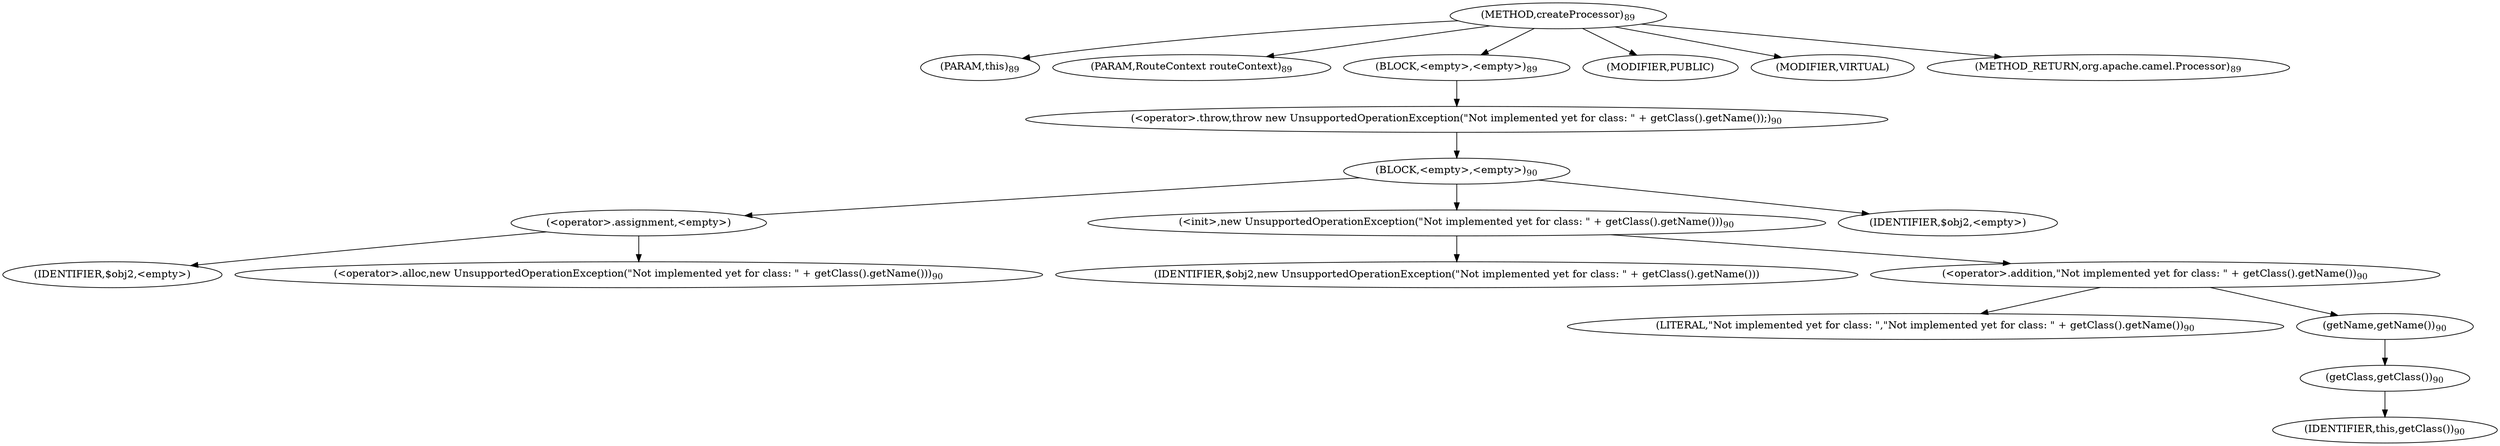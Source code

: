 digraph "createProcessor" {  
"600" [label = <(METHOD,createProcessor)<SUB>89</SUB>> ]
"4" [label = <(PARAM,this)<SUB>89</SUB>> ]
"601" [label = <(PARAM,RouteContext routeContext)<SUB>89</SUB>> ]
"602" [label = <(BLOCK,&lt;empty&gt;,&lt;empty&gt;)<SUB>89</SUB>> ]
"603" [label = <(&lt;operator&gt;.throw,throw new UnsupportedOperationException(&quot;Not implemented yet for class: &quot; + getClass().getName());)<SUB>90</SUB>> ]
"604" [label = <(BLOCK,&lt;empty&gt;,&lt;empty&gt;)<SUB>90</SUB>> ]
"605" [label = <(&lt;operator&gt;.assignment,&lt;empty&gt;)> ]
"606" [label = <(IDENTIFIER,$obj2,&lt;empty&gt;)> ]
"607" [label = <(&lt;operator&gt;.alloc,new UnsupportedOperationException(&quot;Not implemented yet for class: &quot; + getClass().getName()))<SUB>90</SUB>> ]
"608" [label = <(&lt;init&gt;,new UnsupportedOperationException(&quot;Not implemented yet for class: &quot; + getClass().getName()))<SUB>90</SUB>> ]
"609" [label = <(IDENTIFIER,$obj2,new UnsupportedOperationException(&quot;Not implemented yet for class: &quot; + getClass().getName()))> ]
"610" [label = <(&lt;operator&gt;.addition,&quot;Not implemented yet for class: &quot; + getClass().getName())<SUB>90</SUB>> ]
"611" [label = <(LITERAL,&quot;Not implemented yet for class: &quot;,&quot;Not implemented yet for class: &quot; + getClass().getName())<SUB>90</SUB>> ]
"612" [label = <(getName,getName())<SUB>90</SUB>> ]
"613" [label = <(getClass,getClass())<SUB>90</SUB>> ]
"3" [label = <(IDENTIFIER,this,getClass())<SUB>90</SUB>> ]
"614" [label = <(IDENTIFIER,$obj2,&lt;empty&gt;)> ]
"615" [label = <(MODIFIER,PUBLIC)> ]
"616" [label = <(MODIFIER,VIRTUAL)> ]
"617" [label = <(METHOD_RETURN,org.apache.camel.Processor)<SUB>89</SUB>> ]
  "600" -> "4" 
  "600" -> "601" 
  "600" -> "602" 
  "600" -> "615" 
  "600" -> "616" 
  "600" -> "617" 
  "602" -> "603" 
  "603" -> "604" 
  "604" -> "605" 
  "604" -> "608" 
  "604" -> "614" 
  "605" -> "606" 
  "605" -> "607" 
  "608" -> "609" 
  "608" -> "610" 
  "610" -> "611" 
  "610" -> "612" 
  "612" -> "613" 
  "613" -> "3" 
}
